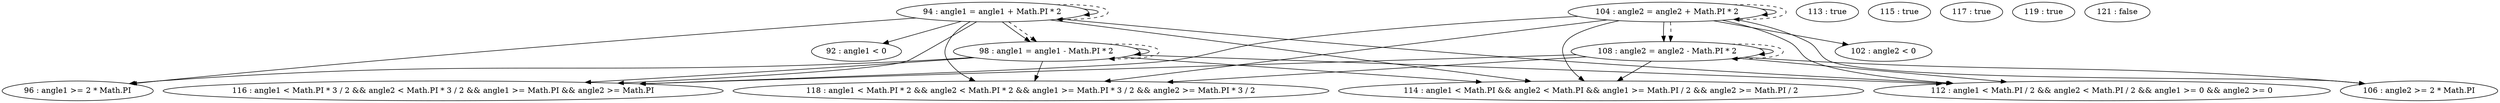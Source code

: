 digraph G {
"92 : angle1 < 0"
"94 : angle1 = angle1 + Math.PI * 2"
"94 : angle1 = angle1 + Math.PI * 2" -> "92 : angle1 < 0"
"94 : angle1 = angle1 + Math.PI * 2" -> "96 : angle1 >= 2 * Math.PI"
"94 : angle1 = angle1 + Math.PI * 2" -> "116 : angle1 < Math.PI * 3 / 2 && angle2 < Math.PI * 3 / 2 && angle1 >= Math.PI && angle2 >= Math.PI"
"94 : angle1 = angle1 + Math.PI * 2" -> "112 : angle1 < Math.PI / 2 && angle2 < Math.PI / 2 && angle1 >= 0 && angle2 >= 0"
"94 : angle1 = angle1 + Math.PI * 2" -> "94 : angle1 = angle1 + Math.PI * 2"
"94 : angle1 = angle1 + Math.PI * 2" -> "98 : angle1 = angle1 - Math.PI * 2"
"94 : angle1 = angle1 + Math.PI * 2" -> "114 : angle1 < Math.PI && angle2 < Math.PI && angle1 >= Math.PI / 2 && angle2 >= Math.PI / 2"
"94 : angle1 = angle1 + Math.PI * 2" -> "118 : angle1 < Math.PI * 2 && angle2 < Math.PI * 2 && angle1 >= Math.PI * 3 / 2 && angle2 >= Math.PI * 3 / 2"
"94 : angle1 = angle1 + Math.PI * 2" -> "94 : angle1 = angle1 + Math.PI * 2" [style=dashed]
"94 : angle1 = angle1 + Math.PI * 2" -> "98 : angle1 = angle1 - Math.PI * 2" [style=dashed]
"92 : angle1 < 0"
"96 : angle1 >= 2 * Math.PI"
"98 : angle1 = angle1 - Math.PI * 2"
"98 : angle1 = angle1 - Math.PI * 2" -> "96 : angle1 >= 2 * Math.PI"
"98 : angle1 = angle1 - Math.PI * 2" -> "116 : angle1 < Math.PI * 3 / 2 && angle2 < Math.PI * 3 / 2 && angle1 >= Math.PI && angle2 >= Math.PI"
"98 : angle1 = angle1 - Math.PI * 2" -> "112 : angle1 < Math.PI / 2 && angle2 < Math.PI / 2 && angle1 >= 0 && angle2 >= 0"
"98 : angle1 = angle1 - Math.PI * 2" -> "98 : angle1 = angle1 - Math.PI * 2"
"98 : angle1 = angle1 - Math.PI * 2" -> "114 : angle1 < Math.PI && angle2 < Math.PI && angle1 >= Math.PI / 2 && angle2 >= Math.PI / 2"
"98 : angle1 = angle1 - Math.PI * 2" -> "118 : angle1 < Math.PI * 2 && angle2 < Math.PI * 2 && angle1 >= Math.PI * 3 / 2 && angle2 >= Math.PI * 3 / 2"
"98 : angle1 = angle1 - Math.PI * 2" -> "98 : angle1 = angle1 - Math.PI * 2" [style=dashed]
"96 : angle1 >= 2 * Math.PI"
"102 : angle2 < 0"
"104 : angle2 = angle2 + Math.PI * 2"
"104 : angle2 = angle2 + Math.PI * 2" -> "104 : angle2 = angle2 + Math.PI * 2"
"104 : angle2 = angle2 + Math.PI * 2" -> "116 : angle1 < Math.PI * 3 / 2 && angle2 < Math.PI * 3 / 2 && angle1 >= Math.PI && angle2 >= Math.PI"
"104 : angle2 = angle2 + Math.PI * 2" -> "112 : angle1 < Math.PI / 2 && angle2 < Math.PI / 2 && angle1 >= 0 && angle2 >= 0"
"104 : angle2 = angle2 + Math.PI * 2" -> "108 : angle2 = angle2 - Math.PI * 2"
"104 : angle2 = angle2 + Math.PI * 2" -> "114 : angle1 < Math.PI && angle2 < Math.PI && angle1 >= Math.PI / 2 && angle2 >= Math.PI / 2"
"104 : angle2 = angle2 + Math.PI * 2" -> "102 : angle2 < 0"
"104 : angle2 = angle2 + Math.PI * 2" -> "106 : angle2 >= 2 * Math.PI"
"104 : angle2 = angle2 + Math.PI * 2" -> "118 : angle1 < Math.PI * 2 && angle2 < Math.PI * 2 && angle1 >= Math.PI * 3 / 2 && angle2 >= Math.PI * 3 / 2"
"104 : angle2 = angle2 + Math.PI * 2" -> "104 : angle2 = angle2 + Math.PI * 2" [style=dashed]
"104 : angle2 = angle2 + Math.PI * 2" -> "108 : angle2 = angle2 - Math.PI * 2" [style=dashed]
"102 : angle2 < 0"
"106 : angle2 >= 2 * Math.PI"
"108 : angle2 = angle2 - Math.PI * 2"
"108 : angle2 = angle2 - Math.PI * 2" -> "116 : angle1 < Math.PI * 3 / 2 && angle2 < Math.PI * 3 / 2 && angle1 >= Math.PI && angle2 >= Math.PI"
"108 : angle2 = angle2 - Math.PI * 2" -> "112 : angle1 < Math.PI / 2 && angle2 < Math.PI / 2 && angle1 >= 0 && angle2 >= 0"
"108 : angle2 = angle2 - Math.PI * 2" -> "108 : angle2 = angle2 - Math.PI * 2"
"108 : angle2 = angle2 - Math.PI * 2" -> "114 : angle1 < Math.PI && angle2 < Math.PI && angle1 >= Math.PI / 2 && angle2 >= Math.PI / 2"
"108 : angle2 = angle2 - Math.PI * 2" -> "106 : angle2 >= 2 * Math.PI"
"108 : angle2 = angle2 - Math.PI * 2" -> "118 : angle1 < Math.PI * 2 && angle2 < Math.PI * 2 && angle1 >= Math.PI * 3 / 2 && angle2 >= Math.PI * 3 / 2"
"108 : angle2 = angle2 - Math.PI * 2" -> "108 : angle2 = angle2 - Math.PI * 2" [style=dashed]
"106 : angle2 >= 2 * Math.PI"
"112 : angle1 < Math.PI / 2 && angle2 < Math.PI / 2 && angle1 >= 0 && angle2 >= 0"
"113 : true"
"114 : angle1 < Math.PI && angle2 < Math.PI && angle1 >= Math.PI / 2 && angle2 >= Math.PI / 2"
"115 : true"
"116 : angle1 < Math.PI * 3 / 2 && angle2 < Math.PI * 3 / 2 && angle1 >= Math.PI && angle2 >= Math.PI"
"117 : true"
"118 : angle1 < Math.PI * 2 && angle2 < Math.PI * 2 && angle1 >= Math.PI * 3 / 2 && angle2 >= Math.PI * 3 / 2"
"119 : true"
"121 : false"
}